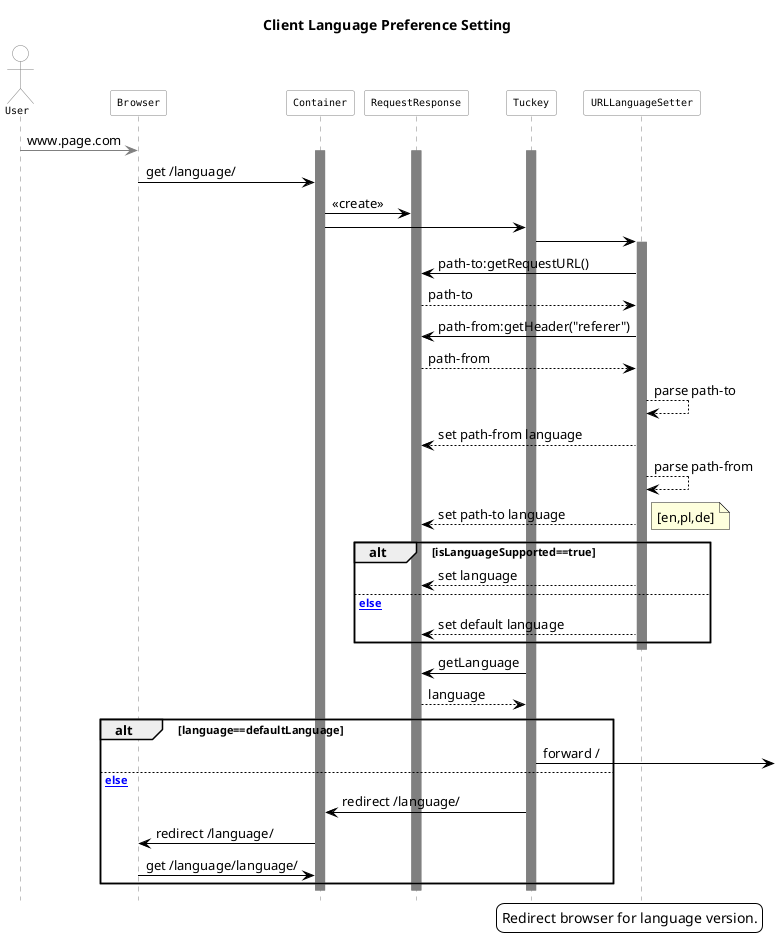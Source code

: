 @startuml
'autonumber
title Client Language Preference Setting
hide footbox
skinparam backgroundColor white

skinparam sequence {
	ArrowColor black
	ActorBorderColor gray
	LifeLineBorderColor gray
	LifeLineBackgroundColor gray
	
	ParticipantBorderColor gray
	ParticipantBackgroundColor white
	ParticipantFontName Monospaced
	ParticipantFontSize 10
	ParticipantFontColor black
	
	ActorBackgroundColor white
	ActorFontColor black
	ActorFontSize 10
	ActorFontName Monospaced
}
actor User

User -[#gray]> Browser: www.page.com
activate Container
activate RequestResponse
activate Tuckey
Browser -> Container: get /language/
Container -> RequestResponse: <<create>>
Container -> Tuckey
Tuckey -> URLLanguageSetter
activate URLLanguageSetter
URLLanguageSetter -> RequestResponse: path-to:getRequestURL()
RequestResponse --> URLLanguageSetter: path-to
URLLanguageSetter -> RequestResponse: path-from:getHeader("referer")
RequestResponse --> URLLanguageSetter: path-from
URLLanguageSetter --> URLLanguageSetter: parse path-to
URLLanguageSetter --> RequestResponse: set path-from language
URLLanguageSetter --> URLLanguageSetter: parse path-from
URLLanguageSetter --> RequestResponse: set path-to language
note right: [en,pl,de]
alt isLanguageSupported==true
URLLanguageSetter --> RequestResponse: set language
else [else]
URLLanguageSetter --> RequestResponse: set default language
end
deactivate URLLanguageSetter
Tuckey -> RequestResponse: getLanguage
RequestResponse --> Tuckey: language
alt language==defaultLanguage
Tuckey ->] : forward /
else [else]
Tuckey -> Container: redirect /language/
Container -> Browser: redirect /language/
Browser -> Container: get /language/language/
end
deactivate RequestResponse
deactivate Tuckey

deactivate Container

legend right
  Redirect browser for language version.
endlegend
@enduml